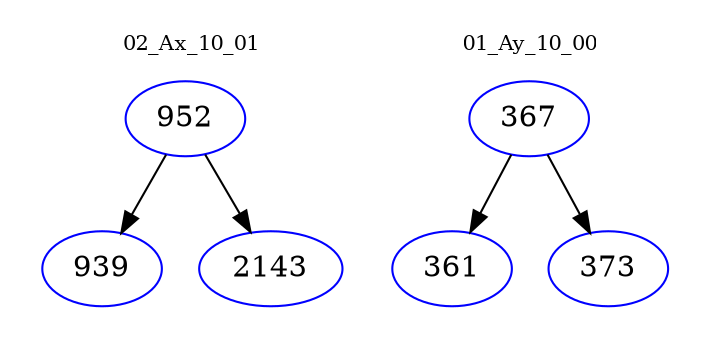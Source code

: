 digraph{
subgraph cluster_0 {
color = white
label = "02_Ax_10_01";
fontsize=10;
T0_952 [label="952", color="blue"]
T0_952 -> T0_939 [color="black"]
T0_939 [label="939", color="blue"]
T0_952 -> T0_2143 [color="black"]
T0_2143 [label="2143", color="blue"]
}
subgraph cluster_1 {
color = white
label = "01_Ay_10_00";
fontsize=10;
T1_367 [label="367", color="blue"]
T1_367 -> T1_361 [color="black"]
T1_361 [label="361", color="blue"]
T1_367 -> T1_373 [color="black"]
T1_373 [label="373", color="blue"]
}
}
